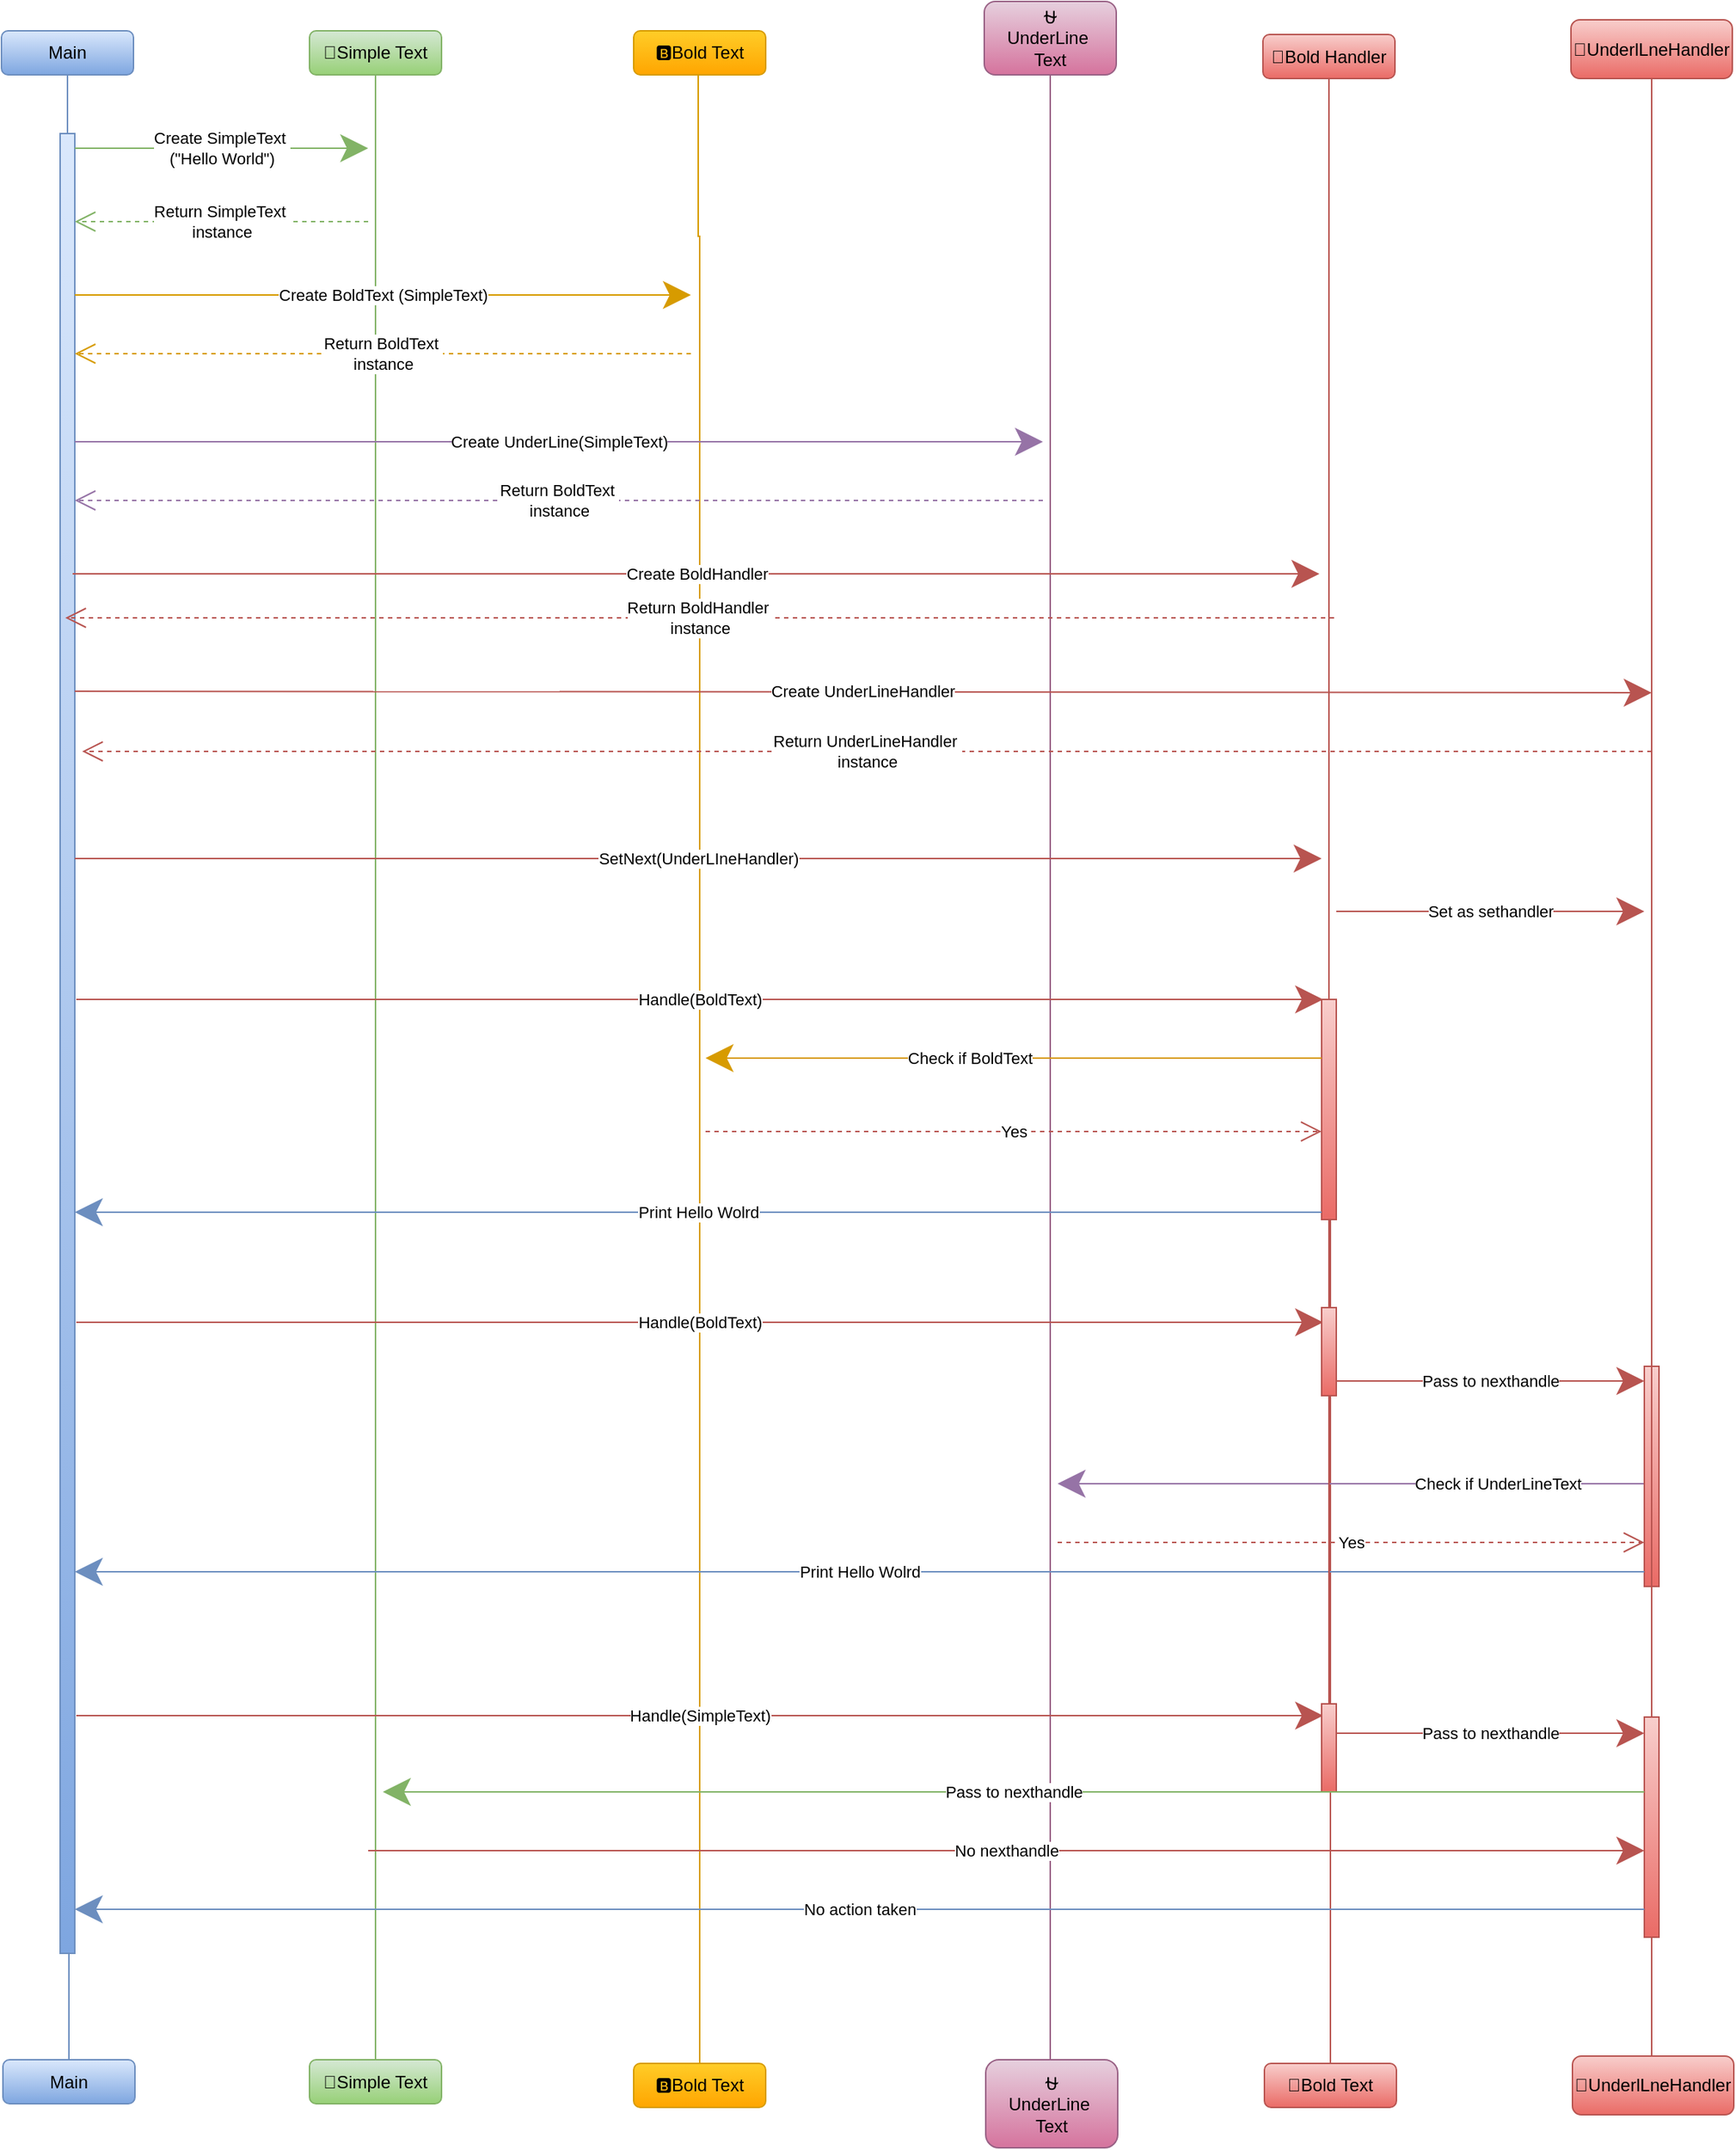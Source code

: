 <mxfile version="24.4.8" type="device">
  <diagram name="Page-1" id="kzJpFOPFKFBniMZzsElZ">
    <mxGraphModel dx="1878" dy="1043" grid="1" gridSize="10" guides="1" tooltips="1" connect="1" arrows="1" fold="1" page="1" pageScale="1" pageWidth="827" pageHeight="1169" math="0" shadow="0">
      <root>
        <mxCell id="0" />
        <mxCell id="1" parent="0" />
        <mxCell id="fYHlqhIqnal_8qjBlNAu-3" style="edgeStyle=orthogonalEdgeStyle;rounded=0;orthogonalLoop=1;jettySize=auto;html=1;endArrow=none;endFill=0;fillColor=#dae8fc;strokeColor=#6c8ebf;gradientColor=#7ea6e0;entryX=0.5;entryY=0;entryDx=0;entryDy=0;" edge="1" parent="1" source="fYHlqhIqnal_8qjBlNAu-23" target="fYHlqhIqnal_8qjBlNAu-4">
          <mxGeometry relative="1" as="geometry">
            <mxPoint x="105" y="890" as="targetPoint" />
            <Array as="points">
              <mxPoint x="106" y="890" />
              <mxPoint x="106" y="890" />
            </Array>
          </mxGeometry>
        </mxCell>
        <mxCell id="fYHlqhIqnal_8qjBlNAu-1" value="Main" style="rounded=1;whiteSpace=wrap;html=1;fillColor=#dae8fc;strokeColor=#6c8ebf;fillStyle=auto;gradientColor=#7ea6e0;" vertex="1" parent="1">
          <mxGeometry x="60" y="20" width="90" height="30" as="geometry" />
        </mxCell>
        <mxCell id="fYHlqhIqnal_8qjBlNAu-4" value="Main" style="rounded=1;whiteSpace=wrap;html=1;fillColor=#dae8fc;strokeColor=#6c8ebf;fillStyle=auto;gradientColor=#7ea6e0;" vertex="1" parent="1">
          <mxGeometry x="61" y="1402.5" width="90" height="30" as="geometry" />
        </mxCell>
        <mxCell id="fYHlqhIqnal_8qjBlNAu-5" style="edgeStyle=orthogonalEdgeStyle;rounded=0;orthogonalLoop=1;jettySize=auto;html=1;endArrow=none;endFill=0;fillColor=#d5e8d4;strokeColor=#82b366;gradientColor=#97d077;entryX=0.5;entryY=0;entryDx=0;entryDy=0;" edge="1" parent="1" source="fYHlqhIqnal_8qjBlNAu-6" target="fYHlqhIqnal_8qjBlNAu-7">
          <mxGeometry relative="1" as="geometry">
            <mxPoint x="315" y="890" as="targetPoint" />
          </mxGeometry>
        </mxCell>
        <mxCell id="fYHlqhIqnal_8qjBlNAu-6" value="📃Simple Text" style="rounded=1;whiteSpace=wrap;html=1;fillColor=#d5e8d4;strokeColor=#82b366;fillStyle=auto;gradientColor=#97d077;" vertex="1" parent="1">
          <mxGeometry x="270" y="20" width="90" height="30" as="geometry" />
        </mxCell>
        <mxCell id="fYHlqhIqnal_8qjBlNAu-7" value="📃Simple Text" style="rounded=1;whiteSpace=wrap;html=1;fillColor=#d5e8d4;strokeColor=#82b366;fillStyle=auto;gradientColor=#97d077;" vertex="1" parent="1">
          <mxGeometry x="270" y="1402.5" width="90" height="30" as="geometry" />
        </mxCell>
        <mxCell id="fYHlqhIqnal_8qjBlNAu-9" style="edgeStyle=orthogonalEdgeStyle;rounded=0;orthogonalLoop=1;jettySize=auto;html=1;endArrow=none;endFill=0;fillColor=#ffcd28;strokeColor=#d79b00;gradientColor=#ffa500;entryX=0.5;entryY=0;entryDx=0;entryDy=0;" edge="1" parent="1" source="fYHlqhIqnal_8qjBlNAu-10" target="fYHlqhIqnal_8qjBlNAu-11">
          <mxGeometry relative="1" as="geometry">
            <mxPoint x="536" y="970" as="targetPoint" />
            <Array as="points">
              <mxPoint x="535" y="160" />
              <mxPoint x="536" y="160" />
            </Array>
          </mxGeometry>
        </mxCell>
        <mxCell id="fYHlqhIqnal_8qjBlNAu-10" value="🅱️Bold Text" style="rounded=1;whiteSpace=wrap;html=1;fillColor=#ffcd28;strokeColor=#d79b00;fillStyle=auto;gradientColor=#ffa500;" vertex="1" parent="1">
          <mxGeometry x="491" y="20" width="90" height="30" as="geometry" />
        </mxCell>
        <mxCell id="fYHlqhIqnal_8qjBlNAu-11" value="🅱️Bold Text" style="rounded=1;whiteSpace=wrap;html=1;fillColor=#ffcd28;strokeColor=#d79b00;fillStyle=auto;gradientColor=#ffa500;" vertex="1" parent="1">
          <mxGeometry x="491" y="1405" width="90" height="30" as="geometry" />
        </mxCell>
        <mxCell id="fYHlqhIqnal_8qjBlNAu-12" style="edgeStyle=orthogonalEdgeStyle;rounded=0;orthogonalLoop=1;jettySize=auto;html=1;endArrow=none;endFill=0;fillColor=#e6d0de;strokeColor=#996185;gradientColor=#d5739d;entryX=0.5;entryY=0;entryDx=0;entryDy=0;" edge="1" parent="1" source="fYHlqhIqnal_8qjBlNAu-13" target="fYHlqhIqnal_8qjBlNAu-14">
          <mxGeometry relative="1" as="geometry">
            <mxPoint x="775" y="890" as="targetPoint" />
            <Array as="points">
              <mxPoint x="775" y="1423" />
              <mxPoint x="776" y="1423" />
            </Array>
          </mxGeometry>
        </mxCell>
        <mxCell id="fYHlqhIqnal_8qjBlNAu-13" value="&lt;div&gt;⛎&lt;/div&gt;&lt;div&gt;UnderLine&amp;nbsp;&lt;div&gt;Text&lt;/div&gt;&lt;/div&gt;" style="rounded=1;whiteSpace=wrap;html=1;fillColor=#e6d0de;strokeColor=#996185;fillStyle=auto;gradientColor=#d5739d;" vertex="1" parent="1">
          <mxGeometry x="730" width="90" height="50" as="geometry" />
        </mxCell>
        <mxCell id="fYHlqhIqnal_8qjBlNAu-14" value="&lt;div&gt;⛎&lt;/div&gt;&lt;div&gt;UnderLine&amp;nbsp;&lt;div&gt;Text&lt;/div&gt;&lt;/div&gt;" style="rounded=1;whiteSpace=wrap;html=1;fillColor=#e6d0de;strokeColor=#996185;fillStyle=auto;gradientColor=#d5739d;" vertex="1" parent="1">
          <mxGeometry x="731" y="1402.5" width="90" height="60" as="geometry" />
        </mxCell>
        <mxCell id="fYHlqhIqnal_8qjBlNAu-16" style="edgeStyle=orthogonalEdgeStyle;rounded=0;orthogonalLoop=1;jettySize=auto;html=1;endArrow=none;endFill=0;fillColor=#f8cecc;strokeColor=#b85450;gradientColor=#ea6b66;" edge="1" parent="1" source="fYHlqhIqnal_8qjBlNAu-58" target="fYHlqhIqnal_8qjBlNAu-18">
          <mxGeometry relative="1" as="geometry">
            <mxPoint x="965" y="892.5" as="targetPoint" />
            <Array as="points">
              <mxPoint x="966" y="800" />
              <mxPoint x="966" y="800" />
            </Array>
          </mxGeometry>
        </mxCell>
        <mxCell id="fYHlqhIqnal_8qjBlNAu-17" value="🔧Bold Handler" style="rounded=1;whiteSpace=wrap;html=1;fillColor=#f8cecc;strokeColor=#b85450;fillStyle=auto;gradientColor=#ea6b66;" vertex="1" parent="1">
          <mxGeometry x="920" y="22.5" width="90" height="30" as="geometry" />
        </mxCell>
        <mxCell id="fYHlqhIqnal_8qjBlNAu-18" value="🔧Bold Text" style="rounded=1;whiteSpace=wrap;html=1;fillColor=#f8cecc;strokeColor=#b85450;fillStyle=auto;gradientColor=#ea6b66;" vertex="1" parent="1">
          <mxGeometry x="921" y="1405" width="90" height="30" as="geometry" />
        </mxCell>
        <mxCell id="fYHlqhIqnal_8qjBlNAu-19" style="edgeStyle=orthogonalEdgeStyle;rounded=0;orthogonalLoop=1;jettySize=auto;html=1;endArrow=none;endFill=0;fillColor=#f8cecc;strokeColor=#b85450;gradientColor=#ea6b66;entryX=0.5;entryY=0;entryDx=0;entryDy=0;" edge="1" parent="1" source="fYHlqhIqnal_8qjBlNAu-61" target="fYHlqhIqnal_8qjBlNAu-22">
          <mxGeometry relative="1" as="geometry">
            <mxPoint x="1200" y="862.5" as="targetPoint" />
            <Array as="points">
              <mxPoint x="1185" y="1420" />
            </Array>
          </mxGeometry>
        </mxCell>
        <mxCell id="fYHlqhIqnal_8qjBlNAu-20" value="🔧UnderlLneHandler" style="rounded=1;whiteSpace=wrap;html=1;fillColor=#f8cecc;strokeColor=#b85450;fillStyle=auto;gradientColor=#ea6b66;" vertex="1" parent="1">
          <mxGeometry x="1130" y="12.5" width="110" height="40" as="geometry" />
        </mxCell>
        <mxCell id="fYHlqhIqnal_8qjBlNAu-22" value="🔧UnderlLneHandler" style="rounded=1;whiteSpace=wrap;html=1;fillColor=#f8cecc;strokeColor=#b85450;fillStyle=auto;gradientColor=#ea6b66;" vertex="1" parent="1">
          <mxGeometry x="1131" y="1400" width="110" height="40" as="geometry" />
        </mxCell>
        <mxCell id="fYHlqhIqnal_8qjBlNAu-25" value="" style="edgeStyle=orthogonalEdgeStyle;rounded=0;orthogonalLoop=1;jettySize=auto;html=1;endArrow=none;endFill=0;fillColor=#dae8fc;strokeColor=#6c8ebf;gradientColor=#7ea6e0;" edge="1" parent="1" source="fYHlqhIqnal_8qjBlNAu-1" target="fYHlqhIqnal_8qjBlNAu-23">
          <mxGeometry relative="1" as="geometry">
            <mxPoint x="105" y="890" as="targetPoint" />
            <mxPoint x="105" y="50" as="sourcePoint" />
            <Array as="points">
              <mxPoint x="105" y="100" />
              <mxPoint x="105" y="100" />
            </Array>
          </mxGeometry>
        </mxCell>
        <mxCell id="fYHlqhIqnal_8qjBlNAu-23" value="" style="html=1;points=[[0,0,0,0,5],[0,1,0,0,-5],[1,0,0,0,5],[1,1,0,0,-5]];perimeter=orthogonalPerimeter;outlineConnect=0;targetShapes=umlLifeline;portConstraint=eastwest;newEdgeStyle={&quot;curved&quot;:0,&quot;rounded&quot;:0};fillColor=#dae8fc;gradientColor=#7ea6e0;strokeColor=#6c8ebf;" vertex="1" parent="1">
          <mxGeometry x="100" y="90" width="10" height="1240" as="geometry" />
        </mxCell>
        <mxCell id="fYHlqhIqnal_8qjBlNAu-26" value="Create SimpleText&amp;nbsp;&lt;div&gt;(&quot;Hello World&quot;)&lt;/div&gt;" style="endArrow=classic;endSize=16;endFill=1;html=1;rounded=0;fillColor=#d5e8d4;strokeColor=#82b366;" edge="1" parent="1">
          <mxGeometry width="160" relative="1" as="geometry">
            <mxPoint x="110" y="100" as="sourcePoint" />
            <mxPoint x="310" y="100" as="targetPoint" />
          </mxGeometry>
        </mxCell>
        <mxCell id="fYHlqhIqnal_8qjBlNAu-27" value="Return SimpleText&amp;nbsp;&lt;div&gt;instance&lt;/div&gt;" style="endArrow=open;endSize=12;dashed=1;html=1;rounded=0;fillColor=#d5e8d4;strokeColor=#82b366;" edge="1" parent="1" target="fYHlqhIqnal_8qjBlNAu-23">
          <mxGeometry width="160" relative="1" as="geometry">
            <mxPoint x="310" y="150" as="sourcePoint" />
            <mxPoint x="270" y="170" as="targetPoint" />
            <mxPoint as="offset" />
          </mxGeometry>
        </mxCell>
        <mxCell id="fYHlqhIqnal_8qjBlNAu-28" value="Create BoldText (SimpleText)" style="endArrow=classic;endSize=16;endFill=1;html=1;rounded=0;fillColor=#ffe6cc;strokeColor=#d79b00;" edge="1" parent="1">
          <mxGeometry width="160" relative="1" as="geometry">
            <mxPoint x="110" y="200" as="sourcePoint" />
            <mxPoint x="530" y="200" as="targetPoint" />
            <mxPoint as="offset" />
          </mxGeometry>
        </mxCell>
        <mxCell id="fYHlqhIqnal_8qjBlNAu-29" value="Return BoldText&amp;nbsp;&lt;div&gt;instance&lt;/div&gt;" style="endArrow=open;endSize=12;dashed=1;html=1;rounded=0;fillColor=#ffe6cc;strokeColor=#d79b00;" edge="1" parent="1">
          <mxGeometry width="160" relative="1" as="geometry">
            <mxPoint x="530" y="240" as="sourcePoint" />
            <mxPoint x="110" y="240" as="targetPoint" />
            <mxPoint as="offset" />
          </mxGeometry>
        </mxCell>
        <mxCell id="fYHlqhIqnal_8qjBlNAu-30" value="Create UnderLine(SimpleText)" style="endArrow=classic;endSize=16;endFill=1;html=1;rounded=0;fillColor=#e1d5e7;strokeColor=#9673a6;" edge="1" parent="1">
          <mxGeometry width="160" relative="1" as="geometry">
            <mxPoint x="110" y="300" as="sourcePoint" />
            <mxPoint x="770" y="300" as="targetPoint" />
            <mxPoint as="offset" />
          </mxGeometry>
        </mxCell>
        <mxCell id="fYHlqhIqnal_8qjBlNAu-31" value="Return BoldText&amp;nbsp;&lt;div&gt;instance&lt;/div&gt;" style="endArrow=open;endSize=12;dashed=1;html=1;rounded=0;entryX=1;entryY=0.276;entryDx=0;entryDy=0;entryPerimeter=0;fillColor=#e1d5e7;strokeColor=#9673a6;" edge="1" parent="1">
          <mxGeometry x="0.001" width="160" relative="1" as="geometry">
            <mxPoint x="770" y="340" as="sourcePoint" />
            <mxPoint x="110" y="340" as="targetPoint" />
            <mxPoint as="offset" />
          </mxGeometry>
        </mxCell>
        <mxCell id="fYHlqhIqnal_8qjBlNAu-32" value="Create BoldHandler" style="endArrow=classic;endSize=16;endFill=1;html=1;rounded=0;fillColor=#f8cecc;strokeColor=#b85450;" edge="1" parent="1">
          <mxGeometry width="160" relative="1" as="geometry">
            <mxPoint x="108.5" y="390" as="sourcePoint" />
            <mxPoint x="958.5" y="390" as="targetPoint" />
            <mxPoint as="offset" />
          </mxGeometry>
        </mxCell>
        <mxCell id="fYHlqhIqnal_8qjBlNAu-34" value="Return BoldHandler&amp;nbsp;&lt;div&gt;instance&lt;/div&gt;" style="endArrow=open;endSize=12;dashed=1;html=1;rounded=0;fillColor=#f8cecc;strokeColor=#b85450;" edge="1" parent="1">
          <mxGeometry x="0.001" width="160" relative="1" as="geometry">
            <mxPoint x="968.5" y="420" as="sourcePoint" />
            <mxPoint x="103.5" y="420" as="targetPoint" />
            <mxPoint as="offset" />
          </mxGeometry>
        </mxCell>
        <mxCell id="fYHlqhIqnal_8qjBlNAu-35" value="Create UnderLineHandler" style="endArrow=classic;endSize=16;endFill=1;html=1;rounded=0;fillColor=#f8cecc;strokeColor=#b85450;" edge="1" parent="1">
          <mxGeometry width="160" relative="1" as="geometry">
            <mxPoint x="110" y="470" as="sourcePoint" />
            <mxPoint x="1185" y="471" as="targetPoint" />
            <mxPoint as="offset" />
          </mxGeometry>
        </mxCell>
        <mxCell id="fYHlqhIqnal_8qjBlNAu-36" value="Return UnderLineHandler&amp;nbsp;&lt;div&gt;instance&lt;/div&gt;" style="endArrow=open;endSize=12;dashed=1;html=1;rounded=0;fillColor=#f8cecc;strokeColor=#b85450;" edge="1" parent="1">
          <mxGeometry x="0.001" width="160" relative="1" as="geometry">
            <mxPoint x="1185" y="511" as="sourcePoint" />
            <mxPoint x="115" y="511" as="targetPoint" />
            <mxPoint as="offset" />
          </mxGeometry>
        </mxCell>
        <mxCell id="fYHlqhIqnal_8qjBlNAu-37" value="SetNext(UnderLIneHandler)" style="endArrow=classic;endSize=16;endFill=1;html=1;rounded=0;fillColor=#f8cecc;strokeColor=#b85450;" edge="1" parent="1">
          <mxGeometry width="160" relative="1" as="geometry">
            <mxPoint x="110" y="584" as="sourcePoint" />
            <mxPoint x="960" y="584" as="targetPoint" />
            <mxPoint as="offset" />
          </mxGeometry>
        </mxCell>
        <mxCell id="fYHlqhIqnal_8qjBlNAu-38" value="Set as sethandler" style="endArrow=classic;endSize=16;endFill=1;html=1;rounded=0;fillColor=#f8cecc;strokeColor=#b85450;" edge="1" parent="1">
          <mxGeometry width="160" relative="1" as="geometry">
            <mxPoint x="970" y="620" as="sourcePoint" />
            <mxPoint x="1180" y="620" as="targetPoint" />
          </mxGeometry>
        </mxCell>
        <mxCell id="fYHlqhIqnal_8qjBlNAu-39" value="Handle(BoldText)" style="endArrow=classic;endSize=16;endFill=1;html=1;rounded=0;fillColor=#f8cecc;strokeColor=#b85450;" edge="1" parent="1">
          <mxGeometry width="160" relative="1" as="geometry">
            <mxPoint x="111" y="680" as="sourcePoint" />
            <mxPoint x="961" y="680" as="targetPoint" />
            <mxPoint as="offset" />
          </mxGeometry>
        </mxCell>
        <mxCell id="fYHlqhIqnal_8qjBlNAu-41" value="" style="edgeStyle=orthogonalEdgeStyle;rounded=0;orthogonalLoop=1;jettySize=auto;html=1;endArrow=none;endFill=0;fillColor=#f8cecc;strokeColor=#b85450;gradientColor=#ea6b66;" edge="1" parent="1" source="fYHlqhIqnal_8qjBlNAu-17" target="fYHlqhIqnal_8qjBlNAu-40">
          <mxGeometry relative="1" as="geometry">
            <mxPoint x="966" y="1025" as="targetPoint" />
            <mxPoint x="965" y="53" as="sourcePoint" />
            <Array as="points">
              <mxPoint x="965" y="540" />
              <mxPoint x="965" y="540" />
            </Array>
          </mxGeometry>
        </mxCell>
        <mxCell id="fYHlqhIqnal_8qjBlNAu-40" value="" style="html=1;points=[[0,0,0,0,5],[0,1,0,0,-5],[1,0,0,0,5],[1,1,0,0,-5]];perimeter=orthogonalPerimeter;outlineConnect=0;targetShapes=umlLifeline;portConstraint=eastwest;newEdgeStyle={&quot;curved&quot;:0,&quot;rounded&quot;:0};fillColor=#f8cecc;gradientColor=#ea6b66;strokeColor=#b85450;" vertex="1" parent="1">
          <mxGeometry x="960" y="680" width="10" height="150" as="geometry" />
        </mxCell>
        <mxCell id="fYHlqhIqnal_8qjBlNAu-43" value="Check if BoldText" style="endArrow=classic;endSize=16;endFill=1;html=1;rounded=0;fillColor=#ffe6cc;strokeColor=#d79b00;" edge="1" parent="1" source="fYHlqhIqnal_8qjBlNAu-40">
          <mxGeometry x="0.143" width="160" relative="1" as="geometry">
            <mxPoint x="910" y="720" as="sourcePoint" />
            <mxPoint x="540" y="720" as="targetPoint" />
            <Array as="points">
              <mxPoint x="760" y="720" />
            </Array>
            <mxPoint as="offset" />
          </mxGeometry>
        </mxCell>
        <mxCell id="fYHlqhIqnal_8qjBlNAu-44" value="Yes" style="endArrow=open;endSize=12;dashed=1;html=1;rounded=0;fillColor=#f8cecc;strokeColor=#b85450;" edge="1" parent="1" target="fYHlqhIqnal_8qjBlNAu-40">
          <mxGeometry width="160" relative="1" as="geometry">
            <mxPoint x="540" y="770" as="sourcePoint" />
            <mxPoint x="700" y="770" as="targetPoint" />
          </mxGeometry>
        </mxCell>
        <mxCell id="fYHlqhIqnal_8qjBlNAu-46" value="Print Hello Wolrd" style="endArrow=classic;endSize=16;endFill=1;html=1;rounded=0;exitX=0;exitY=1;exitDx=0;exitDy=-5;exitPerimeter=0;fillColor=#dae8fc;strokeColor=#6c8ebf;" edge="1" parent="1" source="fYHlqhIqnal_8qjBlNAu-40" target="fYHlqhIqnal_8qjBlNAu-23">
          <mxGeometry width="160" relative="1" as="geometry">
            <mxPoint x="530" y="610" as="sourcePoint" />
            <mxPoint x="690" y="610" as="targetPoint" />
          </mxGeometry>
        </mxCell>
        <mxCell id="fYHlqhIqnal_8qjBlNAu-48" value="Handle(BoldText)" style="endArrow=classic;endSize=16;endFill=1;html=1;rounded=0;fillColor=#f8cecc;strokeColor=#b85450;" edge="1" parent="1">
          <mxGeometry width="160" relative="1" as="geometry">
            <mxPoint x="111" y="900" as="sourcePoint" />
            <mxPoint x="961" y="900" as="targetPoint" />
            <mxPoint as="offset" />
          </mxGeometry>
        </mxCell>
        <mxCell id="fYHlqhIqnal_8qjBlNAu-50" value="" style="edgeStyle=orthogonalEdgeStyle;rounded=0;orthogonalLoop=1;jettySize=auto;html=1;endArrow=none;endFill=0;fillColor=#f8cecc;strokeColor=#b85450;gradientColor=#ea6b66;" edge="1" parent="1" source="fYHlqhIqnal_8qjBlNAu-40" target="fYHlqhIqnal_8qjBlNAu-49">
          <mxGeometry relative="1" as="geometry">
            <mxPoint x="965" y="1425" as="targetPoint" />
            <mxPoint x="965" y="830" as="sourcePoint" />
            <Array as="points">
              <mxPoint x="965" y="890" />
              <mxPoint x="965" y="890" />
            </Array>
          </mxGeometry>
        </mxCell>
        <mxCell id="fYHlqhIqnal_8qjBlNAu-49" value="" style="html=1;points=[[0,0,0,0,5],[0,1,0,0,-5],[1,0,0,0,5],[1,1,0,0,-5]];perimeter=orthogonalPerimeter;outlineConnect=0;targetShapes=umlLifeline;portConstraint=eastwest;newEdgeStyle={&quot;curved&quot;:0,&quot;rounded&quot;:0};fillColor=#f8cecc;gradientColor=#ea6b66;strokeColor=#b85450;" vertex="1" parent="1">
          <mxGeometry x="960" y="890" width="10" height="60" as="geometry" />
        </mxCell>
        <mxCell id="fYHlqhIqnal_8qjBlNAu-51" value="Pass to nexthandle" style="endArrow=classic;endSize=16;endFill=1;html=1;rounded=0;fillColor=#f8cecc;strokeColor=#b85450;" edge="1" parent="1">
          <mxGeometry width="160" relative="1" as="geometry">
            <mxPoint x="970" y="940" as="sourcePoint" />
            <mxPoint x="1180" y="940" as="targetPoint" />
          </mxGeometry>
        </mxCell>
        <mxCell id="fYHlqhIqnal_8qjBlNAu-53" value="Check if UnderLineText" style="endArrow=classic;endSize=16;endFill=1;html=1;rounded=0;fillColor=#e1d5e7;strokeColor=#9673a6;" edge="1" parent="1">
          <mxGeometry x="-0.5" width="160" relative="1" as="geometry">
            <mxPoint x="1180" y="1010" as="sourcePoint" />
            <mxPoint x="780" y="1010" as="targetPoint" />
            <Array as="points">
              <mxPoint x="980" y="1010" />
            </Array>
            <mxPoint as="offset" />
          </mxGeometry>
        </mxCell>
        <mxCell id="fYHlqhIqnal_8qjBlNAu-54" value="" style="html=1;points=[[0,0,0,0,5],[0,1,0,0,-5],[1,0,0,0,5],[1,1,0,0,-5]];perimeter=orthogonalPerimeter;outlineConnect=0;targetShapes=umlLifeline;portConstraint=eastwest;newEdgeStyle={&quot;curved&quot;:0,&quot;rounded&quot;:0};fillColor=#f8cecc;gradientColor=#ea6b66;strokeColor=#b85450;" vertex="1" parent="1">
          <mxGeometry x="1180" y="930" width="10" height="150" as="geometry" />
        </mxCell>
        <mxCell id="fYHlqhIqnal_8qjBlNAu-55" value="Yes" style="endArrow=open;endSize=12;dashed=1;html=1;rounded=0;fillColor=#f8cecc;strokeColor=#b85450;" edge="1" parent="1">
          <mxGeometry width="160" relative="1" as="geometry">
            <mxPoint x="780" y="1050" as="sourcePoint" />
            <mxPoint x="1180" y="1050" as="targetPoint" />
          </mxGeometry>
        </mxCell>
        <mxCell id="fYHlqhIqnal_8qjBlNAu-56" value="Print Hello Wolrd" style="endArrow=classic;endSize=16;endFill=1;html=1;rounded=0;exitX=0;exitY=1;exitDx=0;exitDy=-5;exitPerimeter=0;fillColor=#dae8fc;strokeColor=#6c8ebf;" edge="1" parent="1" target="fYHlqhIqnal_8qjBlNAu-23">
          <mxGeometry width="160" relative="1" as="geometry">
            <mxPoint x="1180" y="1070" as="sourcePoint" />
            <mxPoint x="330" y="1070" as="targetPoint" />
          </mxGeometry>
        </mxCell>
        <mxCell id="fYHlqhIqnal_8qjBlNAu-57" value="Handle(SimpleText)" style="endArrow=classic;endSize=16;endFill=1;html=1;rounded=0;fillColor=#f8cecc;strokeColor=#b85450;" edge="1" parent="1">
          <mxGeometry width="160" relative="1" as="geometry">
            <mxPoint x="111" y="1168" as="sourcePoint" />
            <mxPoint x="961" y="1168" as="targetPoint" />
            <mxPoint as="offset" />
          </mxGeometry>
        </mxCell>
        <mxCell id="fYHlqhIqnal_8qjBlNAu-59" value="" style="edgeStyle=orthogonalEdgeStyle;rounded=0;orthogonalLoop=1;jettySize=auto;html=1;endArrow=none;endFill=0;fillColor=#f8cecc;strokeColor=#b85450;gradientColor=#ea6b66;" edge="1" parent="1" source="fYHlqhIqnal_8qjBlNAu-49" target="fYHlqhIqnal_8qjBlNAu-58">
          <mxGeometry relative="1" as="geometry">
            <mxPoint x="966" y="1425" as="targetPoint" />
            <mxPoint x="966" y="890" as="sourcePoint" />
            <Array as="points">
              <mxPoint x="965" y="1120" />
              <mxPoint x="965" y="1120" />
            </Array>
          </mxGeometry>
        </mxCell>
        <mxCell id="fYHlqhIqnal_8qjBlNAu-58" value="" style="html=1;points=[[0,0,0,0,5],[0,1,0,0,-5],[1,0,0,0,5],[1,1,0,0,-5]];perimeter=orthogonalPerimeter;outlineConnect=0;targetShapes=umlLifeline;portConstraint=eastwest;newEdgeStyle={&quot;curved&quot;:0,&quot;rounded&quot;:0};fillColor=#f8cecc;gradientColor=#ea6b66;strokeColor=#b85450;" vertex="1" parent="1">
          <mxGeometry x="960" y="1160" width="10" height="60" as="geometry" />
        </mxCell>
        <mxCell id="fYHlqhIqnal_8qjBlNAu-60" value="Pass to nexthandle" style="endArrow=classic;endSize=16;endFill=1;html=1;rounded=0;fillColor=#f8cecc;strokeColor=#b85450;" edge="1" parent="1">
          <mxGeometry width="160" relative="1" as="geometry">
            <mxPoint x="970" y="1180" as="sourcePoint" />
            <mxPoint x="1180" y="1180" as="targetPoint" />
          </mxGeometry>
        </mxCell>
        <mxCell id="fYHlqhIqnal_8qjBlNAu-62" value="" style="edgeStyle=orthogonalEdgeStyle;rounded=0;orthogonalLoop=1;jettySize=auto;html=1;endArrow=none;endFill=0;fillColor=#f8cecc;strokeColor=#b85450;gradientColor=#ea6b66;entryX=0.5;entryY=0;entryDx=0;entryDy=0;" edge="1" parent="1" source="fYHlqhIqnal_8qjBlNAu-20" target="fYHlqhIqnal_8qjBlNAu-61">
          <mxGeometry relative="1" as="geometry">
            <mxPoint x="1185" y="1420" as="targetPoint" />
            <mxPoint x="1185" y="53" as="sourcePoint" />
            <Array as="points" />
          </mxGeometry>
        </mxCell>
        <mxCell id="fYHlqhIqnal_8qjBlNAu-61" value="" style="html=1;points=[[0,0,0,0,5],[0,1,0,0,-5],[1,0,0,0,5],[1,1,0,0,-5]];perimeter=orthogonalPerimeter;outlineConnect=0;targetShapes=umlLifeline;portConstraint=eastwest;newEdgeStyle={&quot;curved&quot;:0,&quot;rounded&quot;:0};fillColor=#f8cecc;gradientColor=#ea6b66;strokeColor=#b85450;" vertex="1" parent="1">
          <mxGeometry x="1180" y="1169" width="10" height="150" as="geometry" />
        </mxCell>
        <mxCell id="fYHlqhIqnal_8qjBlNAu-63" value="Pass to nexthandle" style="endArrow=classic;endSize=16;endFill=1;html=1;rounded=0;exitX=0;exitY=1;exitDx=0;exitDy=-5;exitPerimeter=0;fillColor=#d5e8d4;strokeColor=#82b366;" edge="1" parent="1">
          <mxGeometry width="160" relative="1" as="geometry">
            <mxPoint x="1180" y="1220" as="sourcePoint" />
            <mxPoint x="320" y="1220" as="targetPoint" />
          </mxGeometry>
        </mxCell>
        <mxCell id="fYHlqhIqnal_8qjBlNAu-64" value="No nexthandle" style="endArrow=classic;endSize=16;endFill=1;html=1;rounded=0;fillColor=#f8cecc;strokeColor=#b85450;" edge="1" parent="1" target="fYHlqhIqnal_8qjBlNAu-61">
          <mxGeometry width="160" relative="1" as="geometry">
            <mxPoint x="310" y="1260" as="sourcePoint" />
            <mxPoint x="1160" y="1260" as="targetPoint" />
            <mxPoint as="offset" />
          </mxGeometry>
        </mxCell>
        <mxCell id="fYHlqhIqnal_8qjBlNAu-65" value="No action taken" style="endArrow=classic;endSize=16;endFill=1;html=1;rounded=0;exitX=0;exitY=1;exitDx=0;exitDy=-5;exitPerimeter=0;fillColor=#dae8fc;strokeColor=#6c8ebf;" edge="1" parent="1">
          <mxGeometry width="160" relative="1" as="geometry">
            <mxPoint x="1180" y="1300" as="sourcePoint" />
            <mxPoint x="110" y="1300" as="targetPoint" />
          </mxGeometry>
        </mxCell>
      </root>
    </mxGraphModel>
  </diagram>
</mxfile>
